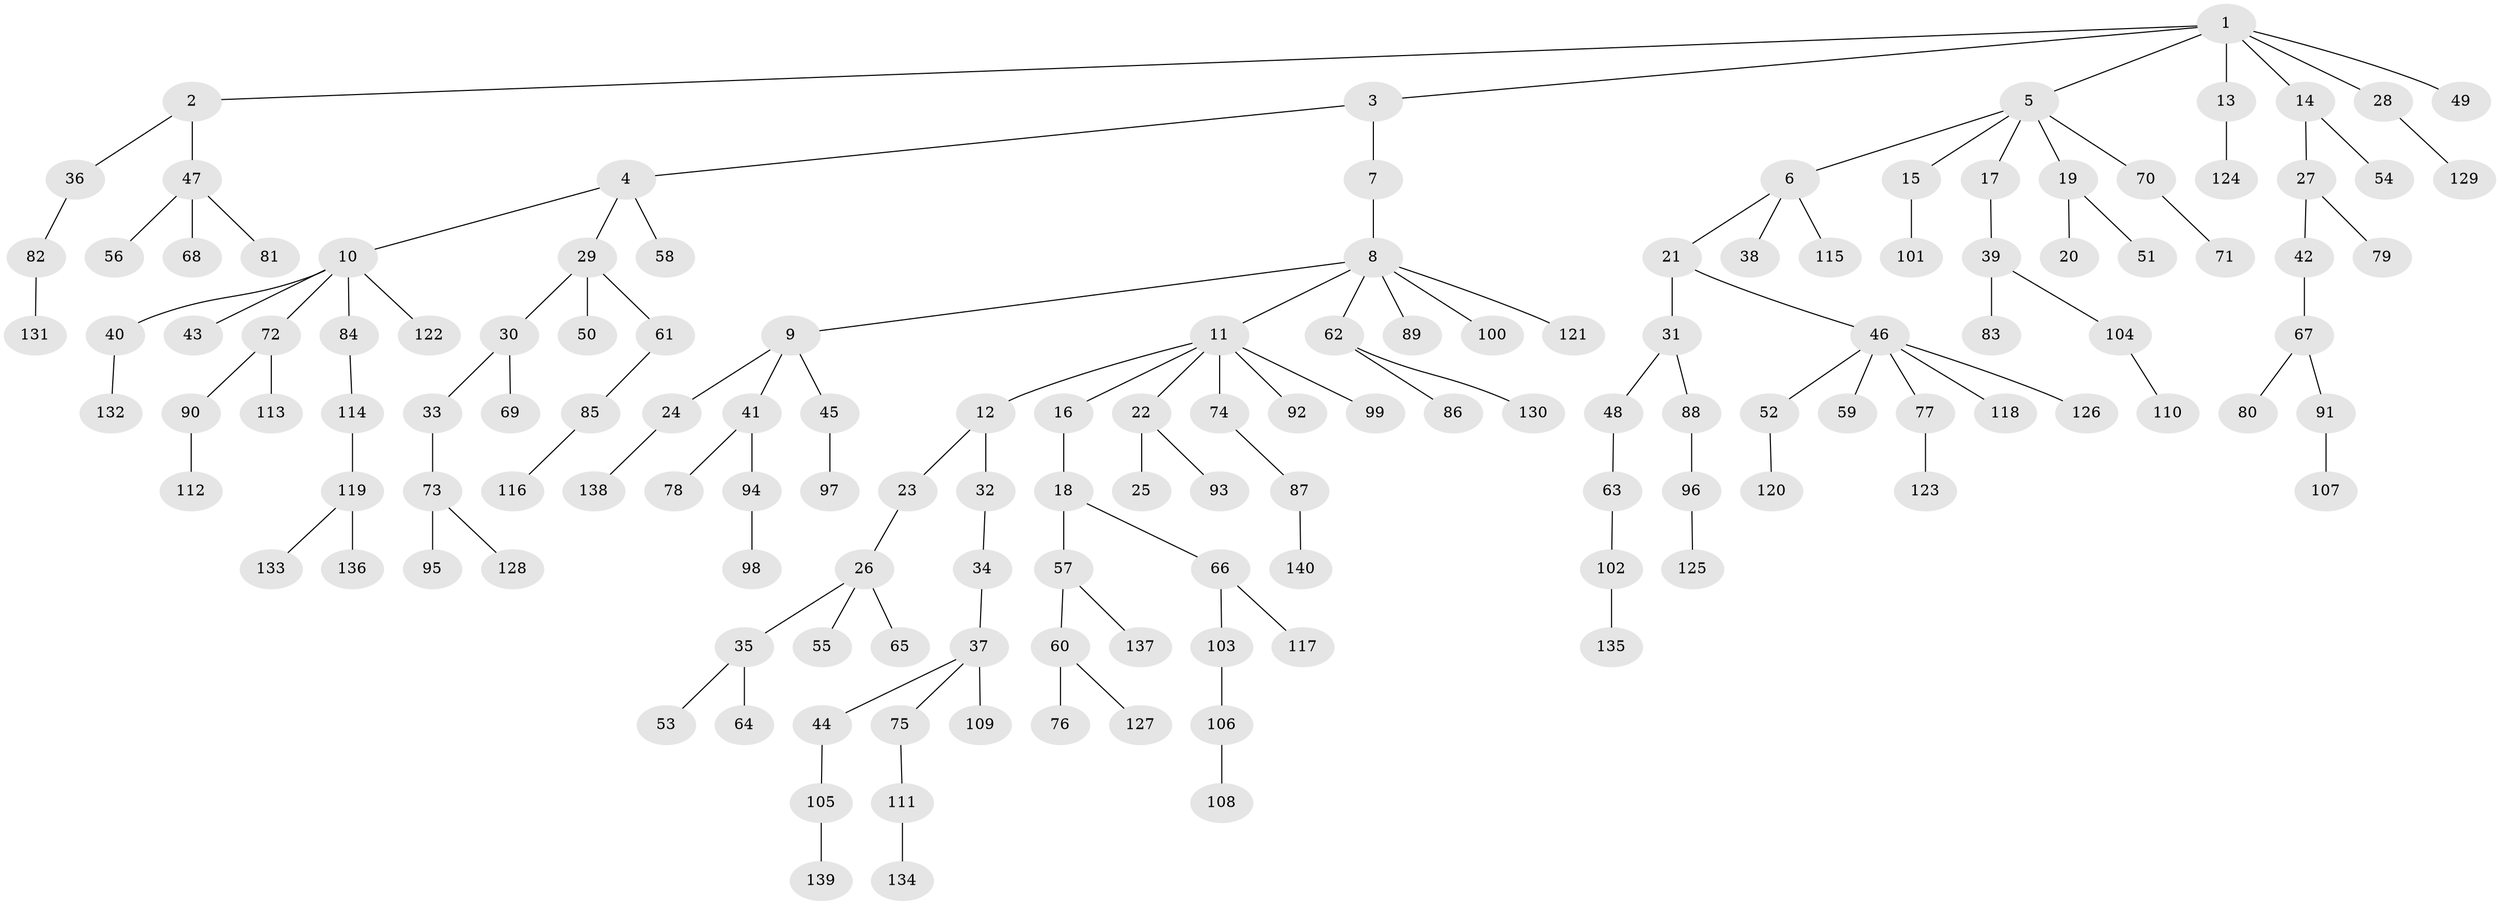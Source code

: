 // coarse degree distribution, {7: 0.01020408163265306, 3: 0.11224489795918367, 6: 0.05102040816326531, 4: 0.04081632653061224, 2: 0.2755102040816326, 1: 0.5, 5: 0.01020408163265306}
// Generated by graph-tools (version 1.1) at 2025/52/02/27/25 19:52:12]
// undirected, 140 vertices, 139 edges
graph export_dot {
graph [start="1"]
  node [color=gray90,style=filled];
  1;
  2;
  3;
  4;
  5;
  6;
  7;
  8;
  9;
  10;
  11;
  12;
  13;
  14;
  15;
  16;
  17;
  18;
  19;
  20;
  21;
  22;
  23;
  24;
  25;
  26;
  27;
  28;
  29;
  30;
  31;
  32;
  33;
  34;
  35;
  36;
  37;
  38;
  39;
  40;
  41;
  42;
  43;
  44;
  45;
  46;
  47;
  48;
  49;
  50;
  51;
  52;
  53;
  54;
  55;
  56;
  57;
  58;
  59;
  60;
  61;
  62;
  63;
  64;
  65;
  66;
  67;
  68;
  69;
  70;
  71;
  72;
  73;
  74;
  75;
  76;
  77;
  78;
  79;
  80;
  81;
  82;
  83;
  84;
  85;
  86;
  87;
  88;
  89;
  90;
  91;
  92;
  93;
  94;
  95;
  96;
  97;
  98;
  99;
  100;
  101;
  102;
  103;
  104;
  105;
  106;
  107;
  108;
  109;
  110;
  111;
  112;
  113;
  114;
  115;
  116;
  117;
  118;
  119;
  120;
  121;
  122;
  123;
  124;
  125;
  126;
  127;
  128;
  129;
  130;
  131;
  132;
  133;
  134;
  135;
  136;
  137;
  138;
  139;
  140;
  1 -- 2;
  1 -- 3;
  1 -- 5;
  1 -- 13;
  1 -- 14;
  1 -- 28;
  1 -- 49;
  2 -- 36;
  2 -- 47;
  3 -- 4;
  3 -- 7;
  4 -- 10;
  4 -- 29;
  4 -- 58;
  5 -- 6;
  5 -- 15;
  5 -- 17;
  5 -- 19;
  5 -- 70;
  6 -- 21;
  6 -- 38;
  6 -- 115;
  7 -- 8;
  8 -- 9;
  8 -- 11;
  8 -- 62;
  8 -- 89;
  8 -- 100;
  8 -- 121;
  9 -- 24;
  9 -- 41;
  9 -- 45;
  10 -- 40;
  10 -- 43;
  10 -- 72;
  10 -- 84;
  10 -- 122;
  11 -- 12;
  11 -- 16;
  11 -- 22;
  11 -- 74;
  11 -- 92;
  11 -- 99;
  12 -- 23;
  12 -- 32;
  13 -- 124;
  14 -- 27;
  14 -- 54;
  15 -- 101;
  16 -- 18;
  17 -- 39;
  18 -- 57;
  18 -- 66;
  19 -- 20;
  19 -- 51;
  21 -- 31;
  21 -- 46;
  22 -- 25;
  22 -- 93;
  23 -- 26;
  24 -- 138;
  26 -- 35;
  26 -- 55;
  26 -- 65;
  27 -- 42;
  27 -- 79;
  28 -- 129;
  29 -- 30;
  29 -- 50;
  29 -- 61;
  30 -- 33;
  30 -- 69;
  31 -- 48;
  31 -- 88;
  32 -- 34;
  33 -- 73;
  34 -- 37;
  35 -- 53;
  35 -- 64;
  36 -- 82;
  37 -- 44;
  37 -- 75;
  37 -- 109;
  39 -- 83;
  39 -- 104;
  40 -- 132;
  41 -- 78;
  41 -- 94;
  42 -- 67;
  44 -- 105;
  45 -- 97;
  46 -- 52;
  46 -- 59;
  46 -- 77;
  46 -- 118;
  46 -- 126;
  47 -- 56;
  47 -- 68;
  47 -- 81;
  48 -- 63;
  52 -- 120;
  57 -- 60;
  57 -- 137;
  60 -- 76;
  60 -- 127;
  61 -- 85;
  62 -- 86;
  62 -- 130;
  63 -- 102;
  66 -- 103;
  66 -- 117;
  67 -- 80;
  67 -- 91;
  70 -- 71;
  72 -- 90;
  72 -- 113;
  73 -- 95;
  73 -- 128;
  74 -- 87;
  75 -- 111;
  77 -- 123;
  82 -- 131;
  84 -- 114;
  85 -- 116;
  87 -- 140;
  88 -- 96;
  90 -- 112;
  91 -- 107;
  94 -- 98;
  96 -- 125;
  102 -- 135;
  103 -- 106;
  104 -- 110;
  105 -- 139;
  106 -- 108;
  111 -- 134;
  114 -- 119;
  119 -- 133;
  119 -- 136;
}
